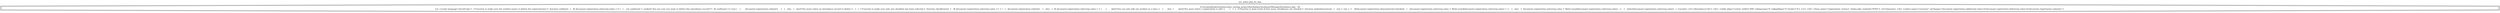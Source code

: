 digraph cfg {
  label="xss_index.php_62_dep";
  labelloc=t;
  n1 [shape=doubleoctagon, label="/Users/peddy/git/unitn/security_testing_project/fixed/php/schoolmate/ManageAttendance.php : 28\nLit: <script language='JavaScript'>  // Function to make sure the student wants to delete the registration(s) //  function validate()  {   if( document.registration.selectreg.value > 0 )   {	var confirmed = confirm(\"Are you sure you want to delete this attendance record?\");	if( confirmed == true )	{	 document.registration.submit();	}   }   else   {	alert('You must select an attendance record to delete.');   }  }  // Function to make sure only one checkbox has been selected //  function checkboxes()  {   if( document.registration.selectreg.value == 1 )   {	document.registration.submit();   }   else   {	if( document.registration.selectreg.value > 1 )	{	 alert('You can only edit one student at a time.');	}	else	{	 alert('You must select a registration to edit.');	}   }  }  // Function to keep track of how many checkboxes are checked //  function updateboxes(row)  {   row = row + 1;   if(document.registration.elements[row].checked)   {	document.registration.selectreg.value = Math.round(document.registration.selectreg.value) + 1;   }   else   {	document.registration.selectreg.value = Math.round(document.registration.selectreg.value) - 1;   }   //alert(document.registration.selectreg.value);  } </script> <h1>Attendance</h1> <br> <table align='center' width='400' cellspacing='0' cellpadding='0' border='0'> <tr> <td> <form name='registration' action='./index.php' method='POST'> <b>Semester: </b> <select name='semester' onChange='document.registration.addattend.value=0;document.registration.deletereg.value=0;document.registration.submit();'> \n"];
}
